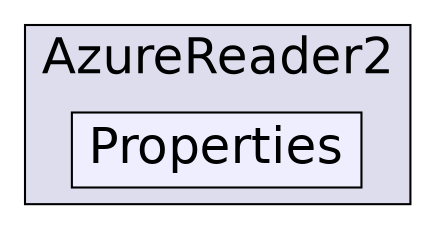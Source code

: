 digraph "C:/Users/nathanael/Documents/resizer/Plugins/AzureReader2/Properties" {
  compound=true
  node [ fontsize="24", fontname="Helvetica"];
  edge [ labelfontsize="24", labelfontname="Helvetica"];
  subgraph clusterdir_9343153452c965d2044fa0fc9e4a56a7 {
    graph [ bgcolor="#ddddee", pencolor="black", label="AzureReader2" fontname="Helvetica", fontsize="24", URL="dir_9343153452c965d2044fa0fc9e4a56a7.html"]
  dir_153f577c910b2fd117d02b62c64c500c [shape=box, label="Properties", style="filled", fillcolor="#eeeeff", pencolor="black", URL="dir_153f577c910b2fd117d02b62c64c500c.html"];
  }
}

